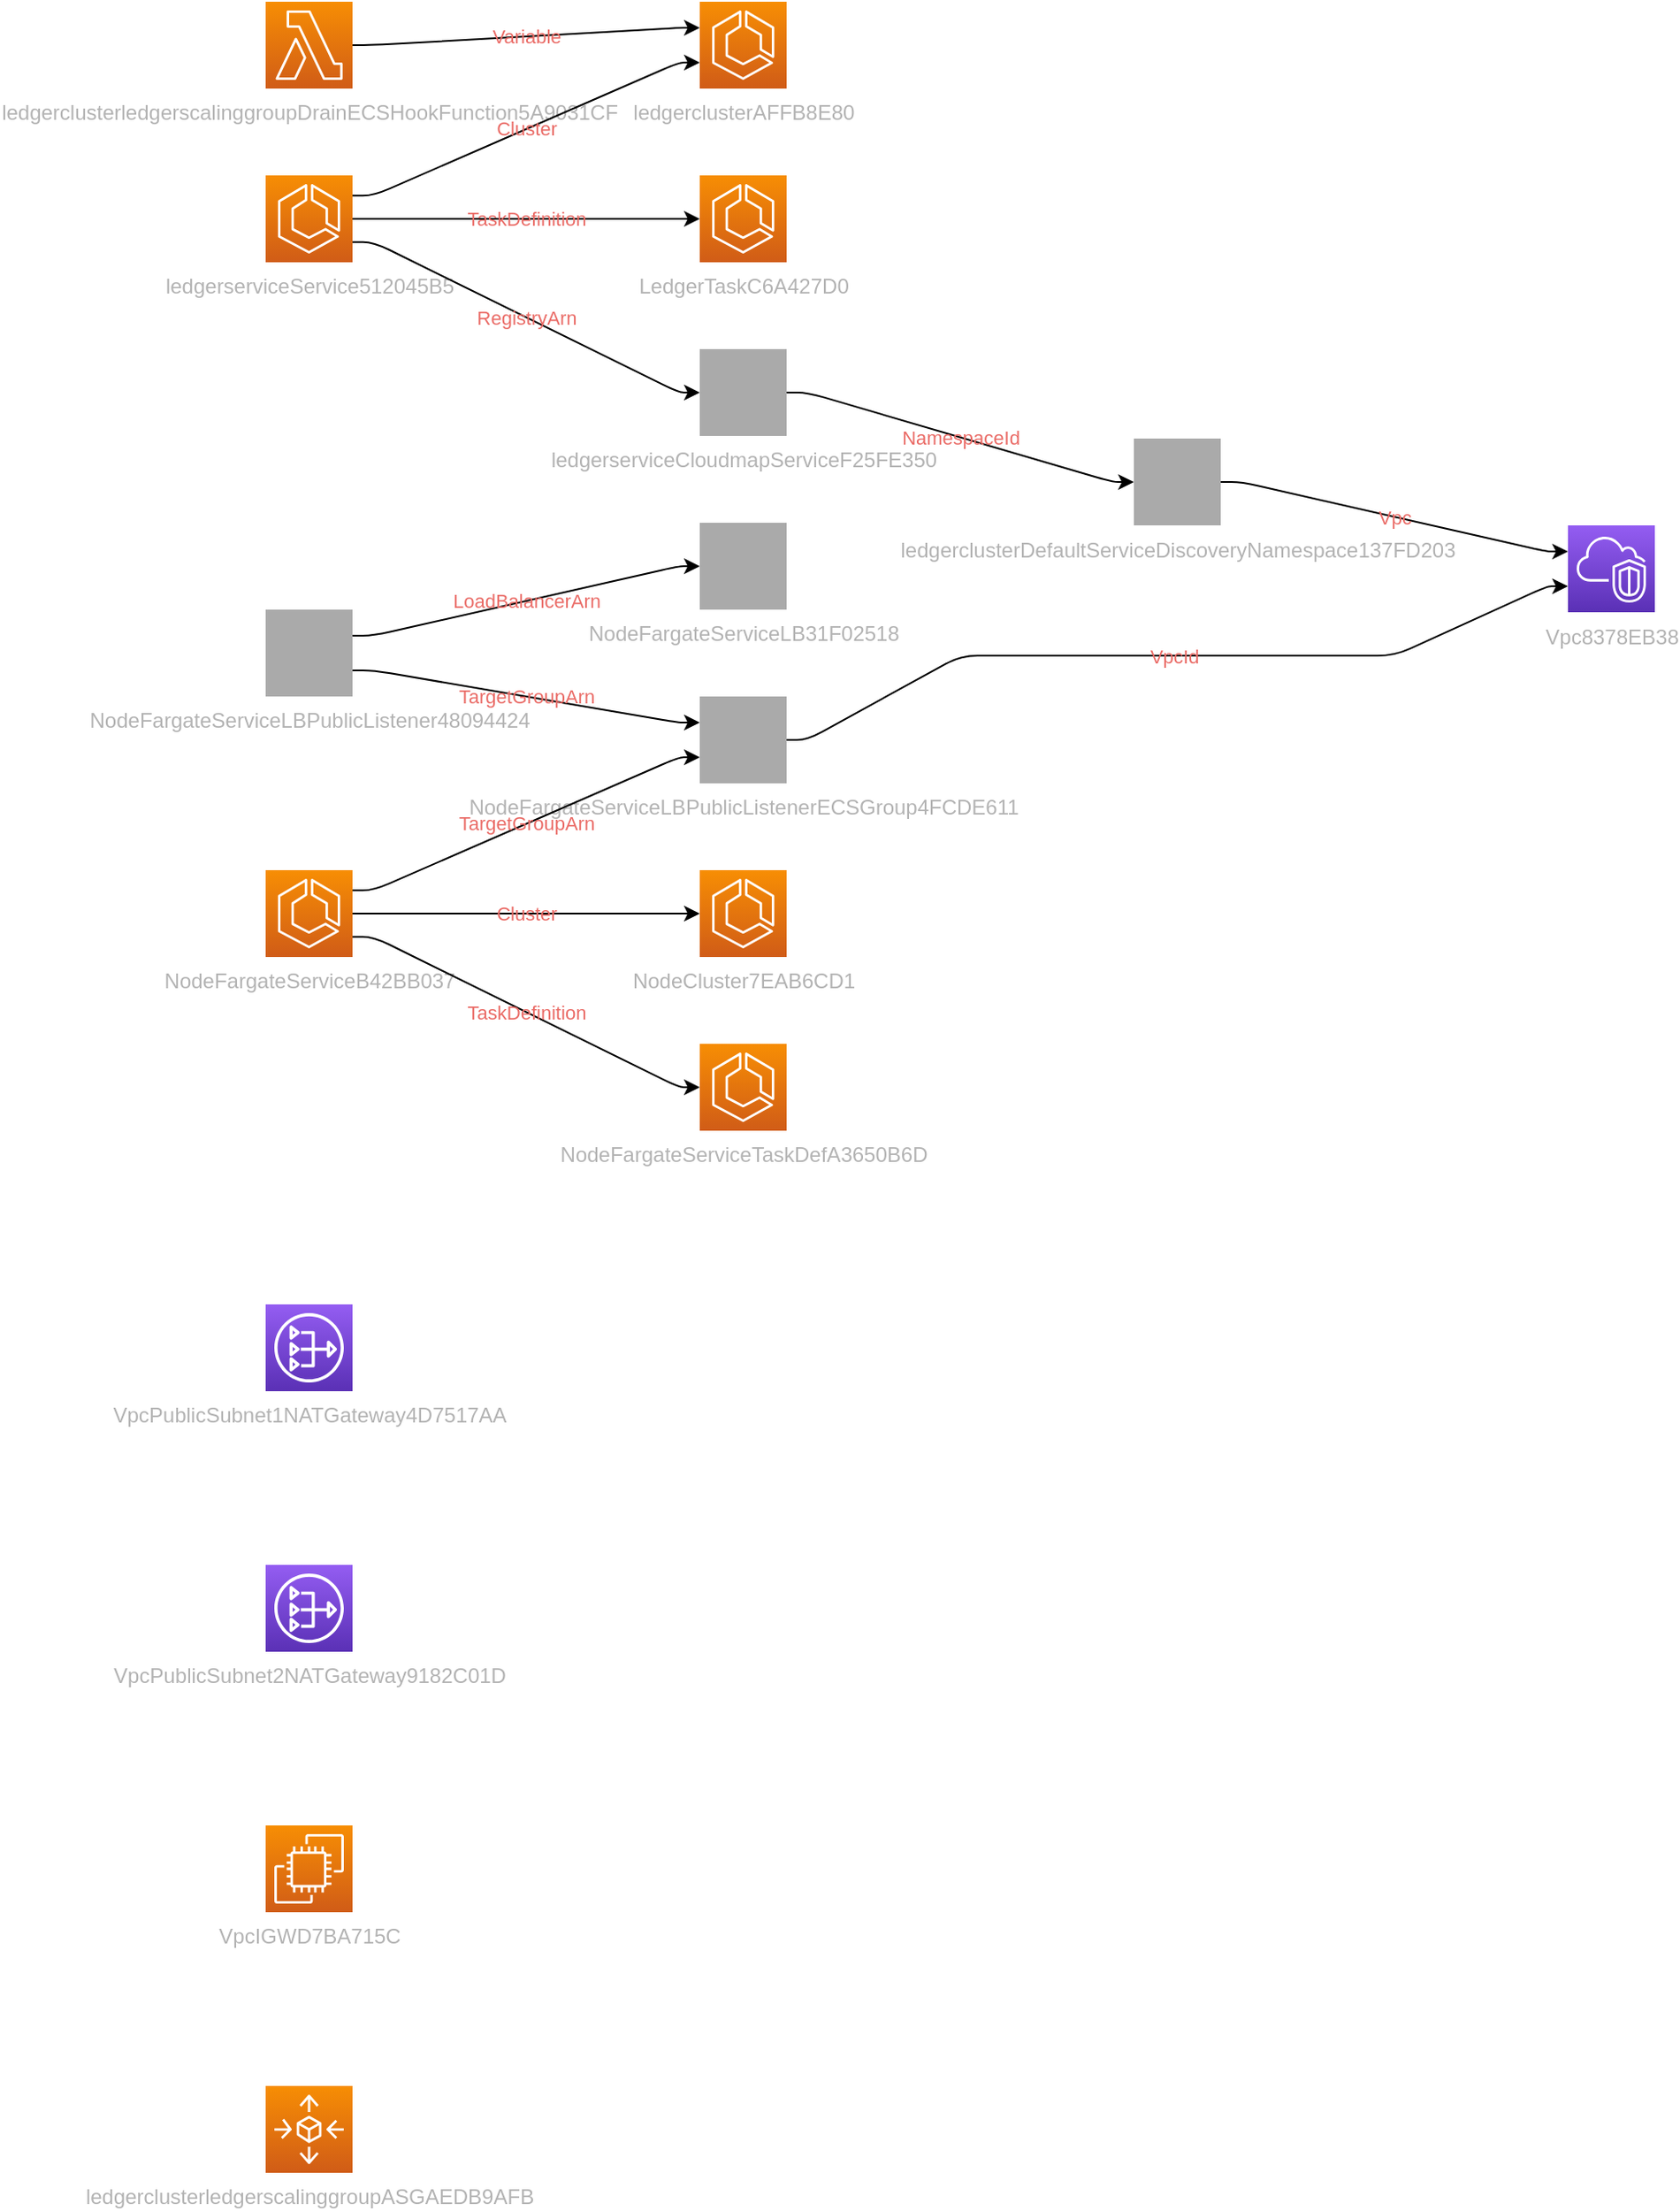 <mxfile version="13.1.3" pages="2">
            <diagram id="diagramid" name="Diagram">
              <mxGraphModel><root><mxCell id="0"/><mxCell id="1" parent="0"/><mxCell id="2" value="Vpc8378EB38" style="outlineConnect=0;fontColor=#B3B3B3;gradientColor=#945DF2;gradientDirection=north;fillColor=#5A30B5;strokeColor=#ffffff;dashed=0;verticalLabelPosition=bottom;verticalAlign=top;align=center;html=1;fontSize=12;fontStyle=0;aspect=fixed;shape=mxgraph.aws4.resourceIcon;resIcon=mxgraph.aws4.vpc;" vertex="1" parent="1"><mxGeometry x="750" y="301.562" width="50" height="50" as="geometry"/></mxCell><mxCell id="8" value="VpcPublicSubnet1NATGateway4D7517AA" style="outlineConnect=0;fontColor=#B3B3B3;gradientColor=#945DF2;gradientDirection=north;fillColor=#5A30B5;strokeColor=#ffffff;dashed=0;verticalLabelPosition=bottom;verticalAlign=top;align=center;html=1;fontSize=12;fontStyle=0;aspect=fixed;shape=mxgraph.aws4.resourceIcon;resIcon=mxgraph.aws4.nat_gateway;" vertex="1" parent="1"><mxGeometry y="750" width="50" height="50" as="geometry"/></mxCell><mxCell id="14" value="VpcPublicSubnet2NATGateway9182C01D" style="outlineConnect=0;fontColor=#B3B3B3;gradientColor=#945DF2;gradientDirection=north;fillColor=#5A30B5;strokeColor=#ffffff;dashed=0;verticalLabelPosition=bottom;verticalAlign=top;align=center;html=1;fontSize=12;fontStyle=0;aspect=fixed;shape=mxgraph.aws4.resourceIcon;resIcon=mxgraph.aws4.nat_gateway;" vertex="1" parent="1"><mxGeometry y="900" width="50" height="50" as="geometry"/></mxCell><mxCell id="23" value="VpcIGWD7BA715C" style="outlineConnect=0;fontColor=#B3B3B3;gradientColor=#F78E04;gradientDirection=north;fillColor=#D05C17;strokeColor=#ffffff;dashed=0;verticalLabelPosition=bottom;verticalAlign=top;align=center;html=1;fontSize=12;fontStyle=0;aspect=fixed;shape=mxgraph.aws4.resourceIcon;resIcon=mxgraph.aws4.ec2;" vertex="1" parent="1"><mxGeometry y="1050" width="50" height="50" as="geometry"/></mxCell><mxCell id="25" value="ledgerclusterAFFB8E80" style="outlineConnect=0;fontColor=#B3B3B3;gradientColor=#F78E04;gradientDirection=north;fillColor=#D05C17;strokeColor=#ffffff;dashed=0;verticalLabelPosition=bottom;verticalAlign=top;align=center;html=1;fontSize=12;fontStyle=0;aspect=fixed;shape=mxgraph.aws4.resourceIcon;resIcon=mxgraph.aws4.ecs;" vertex="1" parent="1"><mxGeometry x="250" width="50" height="50" as="geometry"/></mxCell><mxCell id="31" value="ledgerclusterledgerscalinggroupASGAEDB9AFB" style="outlineConnect=0;fontColor=#B3B3B3;gradientColor=#F78E04;gradientDirection=north;fillColor=#D05C17;strokeColor=#ffffff;dashed=0;verticalLabelPosition=bottom;verticalAlign=top;align=center;html=1;fontSize=12;fontStyle=0;aspect=fixed;shape=mxgraph.aws4.resourceIcon;resIcon=mxgraph.aws4.autoscaling;" vertex="1" parent="1"><mxGeometry y="1200" width="50" height="50" as="geometry"/></mxCell><mxCell id="34" value="ledgerclusterledgerscalinggroupDrainECSHookFunction5A9031CF" style="outlineConnect=0;fontColor=#B3B3B3;gradientColor=#F78E04;gradientDirection=north;fillColor=#D05C17;strokeColor=#ffffff;dashed=0;verticalLabelPosition=bottom;verticalAlign=top;align=center;html=1;fontSize=12;fontStyle=0;aspect=fixed;shape=mxgraph.aws4.resourceIcon;resIcon=mxgraph.aws4.lambda;" vertex="1" parent="1"><mxGeometry width="50" height="50" as="geometry"/></mxCell><mxCell id="41" value="ledgerclusterDefaultServiceDiscoveryNamespace137FD203" style="outlineConnect=0;fontColor=#B3B3B3;gradientColor=#aaaaaa;gradientDirection=north;fillColor=#aaaaaa;strokeColor=#ffffff;dashed=0;verticalLabelPosition=bottom;verticalAlign=top;align=center;html=1;fontSize=12;fontStyle=0;aspect=fixed;shape=mxgraph.aws4.resourceIcon;resIcon=mxgraph.aws4.servicediscovery;" vertex="1" parent="1"><mxGeometry x="500" y="251.562" width="50" height="50" as="geometry"/></mxCell><mxCell id="43" value="LedgerTaskC6A427D0" style="outlineConnect=0;fontColor=#B3B3B3;gradientColor=#F78E04;gradientDirection=north;fillColor=#D05C17;strokeColor=#ffffff;dashed=0;verticalLabelPosition=bottom;verticalAlign=top;align=center;html=1;fontSize=12;fontStyle=0;aspect=fixed;shape=mxgraph.aws4.resourceIcon;resIcon=mxgraph.aws4.ecs;" vertex="1" parent="1"><mxGeometry x="250" y="100" width="50" height="50" as="geometry"/></mxCell><mxCell id="47" value="ledgerserviceService512045B5" style="outlineConnect=0;fontColor=#B3B3B3;gradientColor=#F78E04;gradientDirection=north;fillColor=#D05C17;strokeColor=#ffffff;dashed=0;verticalLabelPosition=bottom;verticalAlign=top;align=center;html=1;fontSize=12;fontStyle=0;aspect=fixed;shape=mxgraph.aws4.resourceIcon;resIcon=mxgraph.aws4.ecs;" vertex="1" parent="1"><mxGeometry y="100" width="50" height="50" as="geometry"/></mxCell><mxCell id="48" value="ledgerserviceCloudmapServiceF25FE350" style="outlineConnect=0;fontColor=#B3B3B3;gradientColor=#aaaaaa;gradientDirection=north;fillColor=#aaaaaa;strokeColor=#ffffff;dashed=0;verticalLabelPosition=bottom;verticalAlign=top;align=center;html=1;fontSize=12;fontStyle=0;aspect=fixed;shape=mxgraph.aws4.resourceIcon;resIcon=mxgraph.aws4.servicediscovery;" vertex="1" parent="1"><mxGeometry x="250" y="200" width="50" height="50" as="geometry"/></mxCell><mxCell id="50" value="NodeCluster7EAB6CD1" style="outlineConnect=0;fontColor=#B3B3B3;gradientColor=#F78E04;gradientDirection=north;fillColor=#D05C17;strokeColor=#ffffff;dashed=0;verticalLabelPosition=bottom;verticalAlign=top;align=center;html=1;fontSize=12;fontStyle=0;aspect=fixed;shape=mxgraph.aws4.resourceIcon;resIcon=mxgraph.aws4.ecs;" vertex="1" parent="1"><mxGeometry x="250" y="500" width="50" height="50" as="geometry"/></mxCell><mxCell id="51" value="NodeFargateServiceLB31F02518" style="outlineConnect=0;fontColor=#B3B3B3;gradientColor=#aaaaaa;gradientDirection=north;fillColor=#aaaaaa;strokeColor=#ffffff;dashed=0;verticalLabelPosition=bottom;verticalAlign=top;align=center;html=1;fontSize=12;fontStyle=0;aspect=fixed;shape=mxgraph.aws4.resourceIcon;resIcon=mxgraph.aws4.elasticloadbalancingv2;" vertex="1" parent="1"><mxGeometry x="250" y="300" width="50" height="50" as="geometry"/></mxCell><mxCell id="54" value="NodeFargateServiceLBPublicListener48094424" style="outlineConnect=0;fontColor=#B3B3B3;gradientColor=#aaaaaa;gradientDirection=north;fillColor=#aaaaaa;strokeColor=#ffffff;dashed=0;verticalLabelPosition=bottom;verticalAlign=top;align=center;html=1;fontSize=12;fontStyle=0;aspect=fixed;shape=mxgraph.aws4.resourceIcon;resIcon=mxgraph.aws4.elasticloadbalancingv2;" vertex="1" parent="1"><mxGeometry y="350" width="50" height="50" as="geometry"/></mxCell><mxCell id="55" value="NodeFargateServiceLBPublicListenerECSGroup4FCDE611" style="outlineConnect=0;fontColor=#B3B3B3;gradientColor=#aaaaaa;gradientDirection=north;fillColor=#aaaaaa;strokeColor=#ffffff;dashed=0;verticalLabelPosition=bottom;verticalAlign=top;align=center;html=1;fontSize=12;fontStyle=0;aspect=fixed;shape=mxgraph.aws4.resourceIcon;resIcon=mxgraph.aws4.elasticloadbalancingv2;" vertex="1" parent="1"><mxGeometry x="250" y="400" width="50" height="50" as="geometry"/></mxCell><mxCell id="57" value="NodeFargateServiceTaskDefA3650B6D" style="outlineConnect=0;fontColor=#B3B3B3;gradientColor=#F78E04;gradientDirection=north;fillColor=#D05C17;strokeColor=#ffffff;dashed=0;verticalLabelPosition=bottom;verticalAlign=top;align=center;html=1;fontSize=12;fontStyle=0;aspect=fixed;shape=mxgraph.aws4.resourceIcon;resIcon=mxgraph.aws4.ecs;" vertex="1" parent="1"><mxGeometry x="250" y="600" width="50" height="50" as="geometry"/></mxCell><mxCell id="61" value="NodeFargateServiceB42BB037" style="outlineConnect=0;fontColor=#B3B3B3;gradientColor=#F78E04;gradientDirection=north;fillColor=#D05C17;strokeColor=#ffffff;dashed=0;verticalLabelPosition=bottom;verticalAlign=top;align=center;html=1;fontSize=12;fontStyle=0;aspect=fixed;shape=mxgraph.aws4.resourceIcon;resIcon=mxgraph.aws4.ecs;" vertex="1" parent="1"><mxGeometry y="500" width="50" height="50" as="geometry"/></mxCell><mxCell id="ledgerclusterAFFB8E80|ledgerclusterledgerscalinggroupDrainECSHookFunction5A9031CF" value="Variable" style="edgeStyle=orthogonalEdgeStyle;rounded=1;orthogonalLoop=1;jettySize=auto;html=1;labelBackgroundColor=none;fontColor=#EA6B66;noEdgeStyle=1;orthogonal=1;" edge="1" parent="1" source="34" target="25"><mxGeometry relative="1" as="geometry"><Array as="points"><mxPoint x="62" y="25"/><mxPoint x="238" y="15"/></Array></mxGeometry></mxCell><mxCell id="Vpc8378EB38|ledgerclusterDefaultServiceDiscoveryNamespace137FD203" value="Vpc" style="edgeStyle=orthogonalEdgeStyle;rounded=1;orthogonalLoop=1;jettySize=auto;html=1;labelBackgroundColor=none;fontColor=#EA6B66;noEdgeStyle=1;orthogonal=1;" edge="1" parent="1" source="41" target="2"><mxGeometry relative="1" as="geometry"><Array as="points"><mxPoint x="562" y="276.562"/><mxPoint x="738" y="316.562"/></Array></mxGeometry></mxCell><mxCell id="ledgerclusterAFFB8E80|ledgerserviceService512045B5" value="Cluster" style="edgeStyle=orthogonalEdgeStyle;rounded=1;orthogonalLoop=1;jettySize=auto;html=1;labelBackgroundColor=none;fontColor=#EA6B66;noEdgeStyle=1;orthogonal=1;" edge="1" parent="1" source="47" target="25"><mxGeometry relative="1" as="geometry"><Array as="points"><mxPoint x="62" y="111.667"/><mxPoint x="238" y="35"/></Array></mxGeometry></mxCell><mxCell id="LedgerTaskC6A427D0|ledgerserviceService512045B5" value="TaskDefinition" style="edgeStyle=orthogonalEdgeStyle;rounded=1;orthogonalLoop=1;jettySize=auto;html=1;labelBackgroundColor=none;fontColor=#EA6B66;noEdgeStyle=1;orthogonal=1;" edge="1" parent="1" source="47" target="43"><mxGeometry relative="1" as="geometry"><Array as="points"><mxPoint x="64" y="125"/><mxPoint x="238" y="125"/></Array></mxGeometry></mxCell><mxCell id="ledgerserviceCloudmapServiceF25FE350|ledgerserviceService512045B5" value="RegistryArn" style="edgeStyle=orthogonalEdgeStyle;rounded=1;orthogonalLoop=1;jettySize=auto;html=1;labelBackgroundColor=none;fontColor=#EA6B66;noEdgeStyle=1;orthogonal=1;" edge="1" parent="1" source="47" target="48"><mxGeometry relative="1" as="geometry"><Array as="points"><mxPoint x="62" y="138.333"/><mxPoint x="238" y="225"/></Array></mxGeometry></mxCell><mxCell id="ledgerclusterDefaultServiceDiscoveryNamespace137FD203|ledgerserviceCloudmapServiceF25FE350" value="NamespaceId" style="edgeStyle=orthogonalEdgeStyle;rounded=1;orthogonalLoop=1;jettySize=auto;html=1;labelBackgroundColor=none;fontColor=#EA6B66;noEdgeStyle=1;orthogonal=1;" edge="1" parent="1" source="48" target="41"><mxGeometry relative="1" as="geometry"><Array as="points"><mxPoint x="312" y="225"/><mxPoint x="488" y="276.562"/></Array></mxGeometry></mxCell><mxCell id="NodeFargateServiceLBPublicListenerECSGroup4FCDE611|NodeFargateServiceLBPublicListener48094424" value="TargetGroupArn" style="edgeStyle=orthogonalEdgeStyle;rounded=1;orthogonalLoop=1;jettySize=auto;html=1;labelBackgroundColor=none;fontColor=#EA6B66;noEdgeStyle=1;orthogonal=1;" edge="1" parent="1" source="54" target="55"><mxGeometry relative="1" as="geometry"><Array as="points"><mxPoint x="62" y="385"/><mxPoint x="238" y="415"/></Array></mxGeometry></mxCell><mxCell id="NodeFargateServiceLB31F02518|NodeFargateServiceLBPublicListener48094424" value="LoadBalancerArn" style="edgeStyle=orthogonalEdgeStyle;rounded=1;orthogonalLoop=1;jettySize=auto;html=1;labelBackgroundColor=none;fontColor=#EA6B66;noEdgeStyle=1;orthogonal=1;" edge="1" parent="1" source="54" target="51"><mxGeometry relative="1" as="geometry"><Array as="points"><mxPoint x="62" y="365"/><mxPoint x="238" y="325"/></Array></mxGeometry></mxCell><mxCell id="Vpc8378EB38|NodeFargateServiceLBPublicListenerECSGroup4FCDE611" value="VpcId" style="edgeStyle=orthogonalEdgeStyle;rounded=1;orthogonalLoop=1;jettySize=auto;html=1;labelBackgroundColor=none;fontColor=#EA6B66;noEdgeStyle=1;orthogonal=1;" edge="1" parent="1" source="55" target="2"><mxGeometry relative="1" as="geometry"><Array as="points"><mxPoint x="312" y="425"/><mxPoint x="400" y="376.562"/><mxPoint x="650" y="376.562"/><mxPoint x="738" y="336.562"/></Array></mxGeometry></mxCell><mxCell id="NodeCluster7EAB6CD1|NodeFargateServiceB42BB037" value="Cluster" style="edgeStyle=orthogonalEdgeStyle;rounded=1;orthogonalLoop=1;jettySize=auto;html=1;labelBackgroundColor=none;fontColor=#EA6B66;noEdgeStyle=1;orthogonal=1;" edge="1" parent="1" source="61" target="50"><mxGeometry relative="1" as="geometry"><Array as="points"><mxPoint x="64" y="525"/><mxPoint x="238" y="525"/></Array></mxGeometry></mxCell><mxCell id="NodeFargateServiceLBPublicListenerECSGroup4FCDE611|NodeFargateServiceB42BB037" value="TargetGroupArn" style="edgeStyle=orthogonalEdgeStyle;rounded=1;orthogonalLoop=1;jettySize=auto;html=1;labelBackgroundColor=none;fontColor=#EA6B66;noEdgeStyle=1;orthogonal=1;" edge="1" parent="1" source="61" target="55"><mxGeometry relative="1" as="geometry"><Array as="points"><mxPoint x="62" y="511.667"/><mxPoint x="238" y="435"/></Array></mxGeometry></mxCell><mxCell id="NodeFargateServiceTaskDefA3650B6D|NodeFargateServiceB42BB037" value="TaskDefinition" style="edgeStyle=orthogonalEdgeStyle;rounded=1;orthogonalLoop=1;jettySize=auto;html=1;labelBackgroundColor=none;fontColor=#EA6B66;noEdgeStyle=1;orthogonal=1;" edge="1" parent="1" source="61" target="57"><mxGeometry relative="1" as="geometry"><Array as="points"><mxPoint x="62" y="538.333"/><mxPoint x="238" y="625"/></Array></mxGeometry></mxCell></root></mxGraphModel>
            </diagram>
          </mxfile>